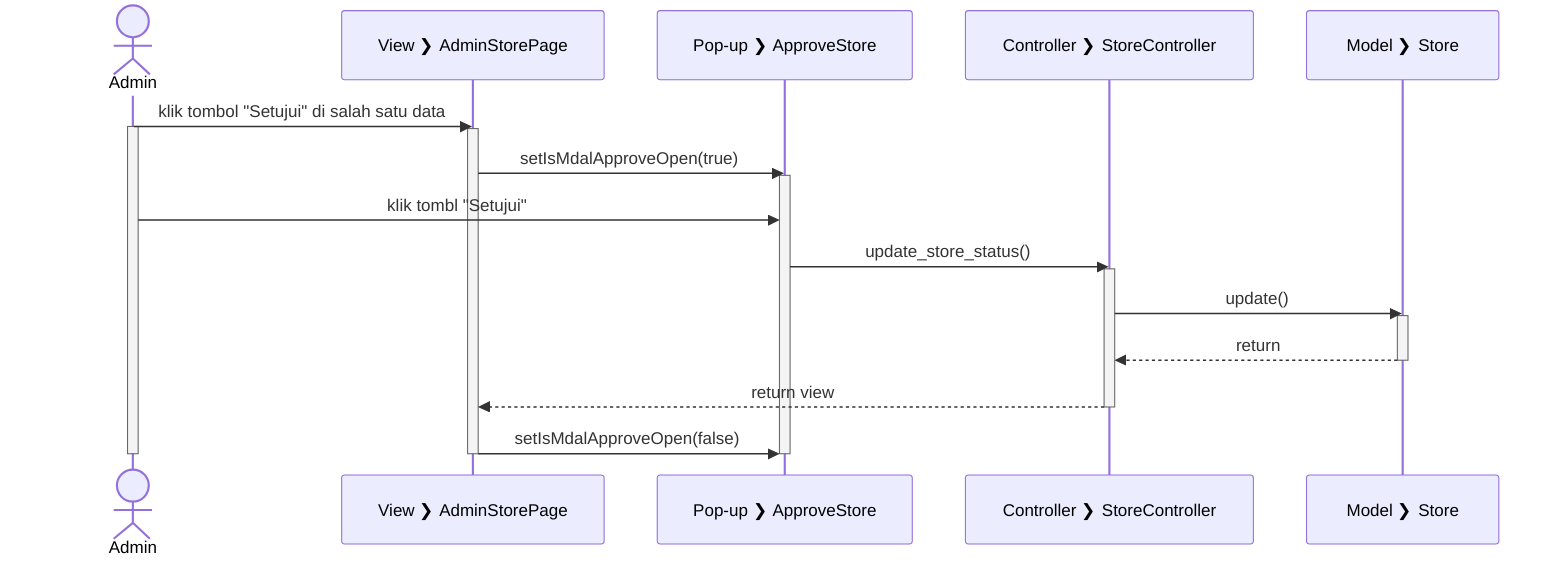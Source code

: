 sequenceDiagram
  actor Admin
  participant V_ASP as View #10095; AdminStorePage
  participant P_AS as Pop-up #10095; ApproveStore
  participant C_S as Controller #10095; StoreController
  participant M_S as Model #10095; Store

  Admin->>V_ASP: klik tombol "Setujui" di salah satu data
  
  activate Admin

  activate V_ASP

  V_ASP->>P_AS: setIsMdalApproveOpen(true)

  activate P_AS

  Admin->>P_AS: klik tombl "Setujui"
  P_AS->>C_S: update_store_status()

  activate C_S

  C_S->>M_S: update()
  
  activate M_S
  
  M_S-->>C_S: return

  deactivate M_S

  C_S-->>V_ASP: return view

  deactivate C_S
  
  V_ASP->>P_AS: setIsMdalApproveOpen(false)

  deactivate P_AS
  deactivate V_ASP
  
  deactivate Admin